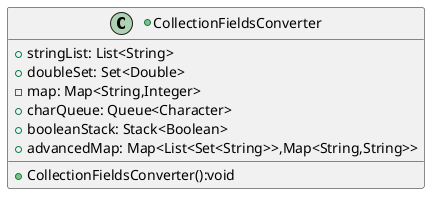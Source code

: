 @startuml
+class CollectionFieldsConverter{
	+ stringList: List<String>
	+ doubleSet: Set<Double>
	- map: Map<String,Integer>
	+ charQueue: Queue<Character>
	+ booleanStack: Stack<Boolean>
	+ advancedMap: Map<List<Set<String>>,Map<String,String>>
	+CollectionFieldsConverter():void
	}

@enduml